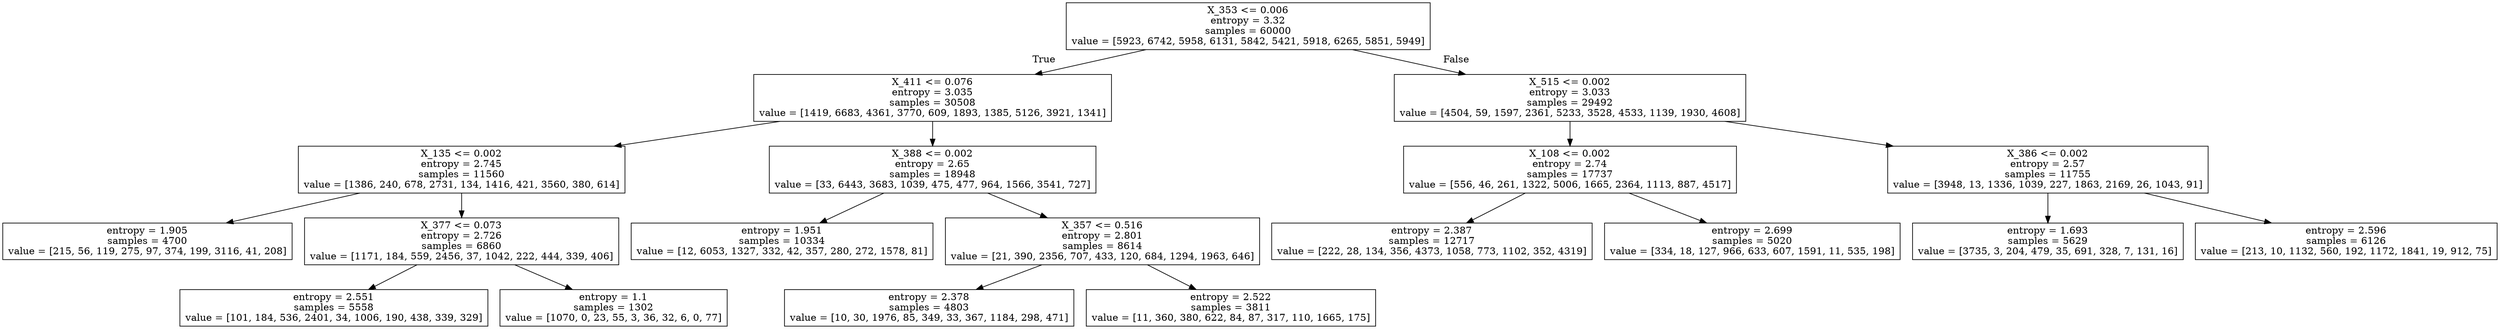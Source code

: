 digraph Tree {
node [shape=box] ;
0 [label="X_353 <= 0.006\nentropy = 3.32\nsamples = 60000\nvalue = [5923, 6742, 5958, 6131, 5842, 5421, 5918, 6265, 5851, 5949]"] ;
1 [label="X_411 <= 0.076\nentropy = 3.035\nsamples = 30508\nvalue = [1419, 6683, 4361, 3770, 609, 1893, 1385, 5126, 3921, 1341]"] ;
0 -> 1 [labeldistance=2.5, labelangle=45, headlabel="True"] ;
3 [label="X_135 <= 0.002\nentropy = 2.745\nsamples = 11560\nvalue = [1386, 240, 678, 2731, 134, 1416, 421, 3560, 380, 614]"] ;
1 -> 3 ;
13 [label="entropy = 1.905\nsamples = 4700\nvalue = [215, 56, 119, 275, 97, 374, 199, 3116, 41, 208]"] ;
3 -> 13 ;
14 [label="X_377 <= 0.073\nentropy = 2.726\nsamples = 6860\nvalue = [1171, 184, 559, 2456, 37, 1042, 222, 444, 339, 406]"] ;
3 -> 14 ;
17 [label="entropy = 2.551\nsamples = 5558\nvalue = [101, 184, 536, 2401, 34, 1006, 190, 438, 339, 329]"] ;
14 -> 17 ;
18 [label="entropy = 1.1\nsamples = 1302\nvalue = [1070, 0, 23, 55, 3, 36, 32, 6, 0, 77]"] ;
14 -> 18 ;
4 [label="X_388 <= 0.002\nentropy = 2.65\nsamples = 18948\nvalue = [33, 6443, 3683, 1039, 475, 477, 964, 1566, 3541, 727]"] ;
1 -> 4 ;
7 [label="entropy = 1.951\nsamples = 10334\nvalue = [12, 6053, 1327, 332, 42, 357, 280, 272, 1578, 81]"] ;
4 -> 7 ;
8 [label="X_357 <= 0.516\nentropy = 2.801\nsamples = 8614\nvalue = [21, 390, 2356, 707, 433, 120, 684, 1294, 1963, 646]"] ;
4 -> 8 ;
15 [label="entropy = 2.378\nsamples = 4803\nvalue = [10, 30, 1976, 85, 349, 33, 367, 1184, 298, 471]"] ;
8 -> 15 ;
16 [label="entropy = 2.522\nsamples = 3811\nvalue = [11, 360, 380, 622, 84, 87, 317, 110, 1665, 175]"] ;
8 -> 16 ;
2 [label="X_515 <= 0.002\nentropy = 3.033\nsamples = 29492\nvalue = [4504, 59, 1597, 2361, 5233, 3528, 4533, 1139, 1930, 4608]"] ;
0 -> 2 [labeldistance=2.5, labelangle=-45, headlabel="False"] ;
5 [label="X_108 <= 0.002\nentropy = 2.74\nsamples = 17737\nvalue = [556, 46, 261, 1322, 5006, 1665, 2364, 1113, 887, 4517]"] ;
2 -> 5 ;
11 [label="entropy = 2.387\nsamples = 12717\nvalue = [222, 28, 134, 356, 4373, 1058, 773, 1102, 352, 4319]"] ;
5 -> 11 ;
12 [label="entropy = 2.699\nsamples = 5020\nvalue = [334, 18, 127, 966, 633, 607, 1591, 11, 535, 198]"] ;
5 -> 12 ;
6 [label="X_386 <= 0.002\nentropy = 2.57\nsamples = 11755\nvalue = [3948, 13, 1336, 1039, 227, 1863, 2169, 26, 1043, 91]"] ;
2 -> 6 ;
9 [label="entropy = 1.693\nsamples = 5629\nvalue = [3735, 3, 204, 479, 35, 691, 328, 7, 131, 16]"] ;
6 -> 9 ;
10 [label="entropy = 2.596\nsamples = 6126\nvalue = [213, 10, 1132, 560, 192, 1172, 1841, 19, 912, 75]"] ;
6 -> 10 ;
}